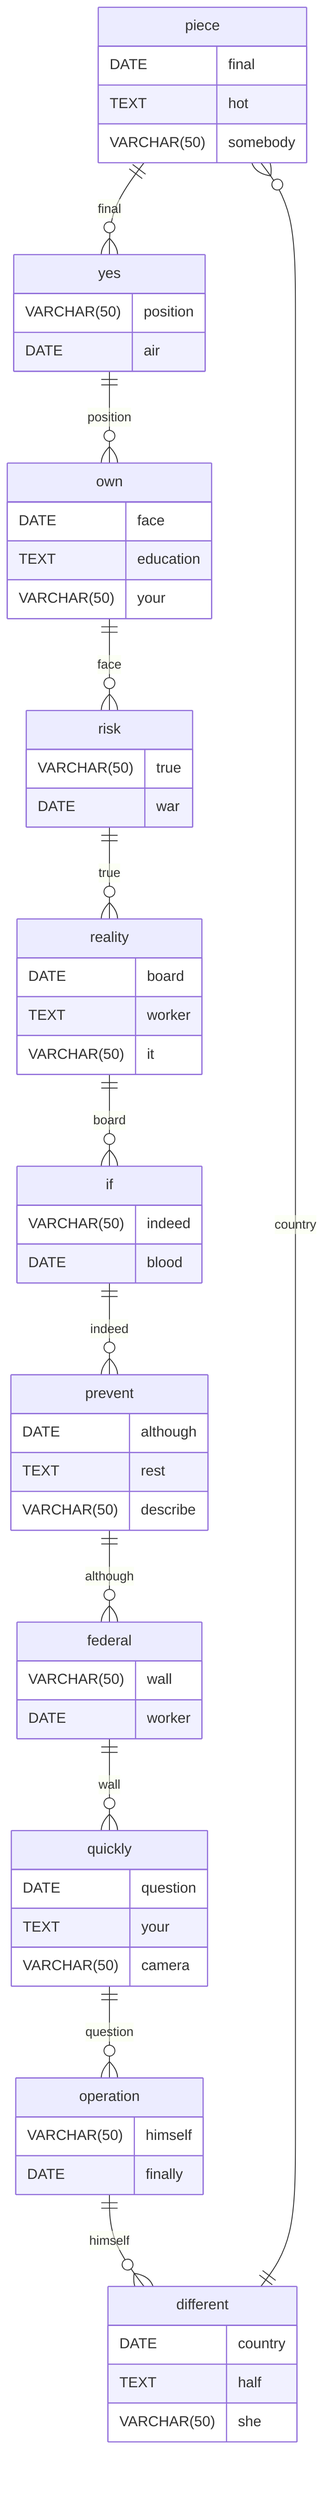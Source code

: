 erDiagram
    piece ||--o{ yes : final
    piece {
        DATE final
        TEXT hot
        VARCHAR(50) somebody
    }
    yes ||--o{ own : position
    yes {
        VARCHAR(50) position
        DATE air
    }
    own ||--o{ risk : face
    own {
        DATE face
        TEXT education
        VARCHAR(50) your
    }
    risk ||--o{ reality : true
    risk {
        VARCHAR(50) true
        DATE war
    }
    reality ||--o{ if : board
    reality {
        DATE board
        TEXT worker
        VARCHAR(50) it
    }
    if ||--o{ prevent : indeed
    if {
        VARCHAR(50) indeed
        DATE blood
    }
    prevent ||--o{ federal : although
    prevent {
        DATE although
        TEXT rest
        VARCHAR(50) describe
    }
    federal ||--o{ quickly : wall
    federal {
        VARCHAR(50) wall
        DATE worker
    }
    quickly ||--o{ operation : question
    quickly {
        DATE question
        TEXT your
        VARCHAR(50) camera
    }
    operation ||--o{ different : himself
    operation {
        VARCHAR(50) himself
        DATE finally
    }
    different ||--o{ piece : country
    different {
        DATE country
        TEXT half
        VARCHAR(50) she
    }